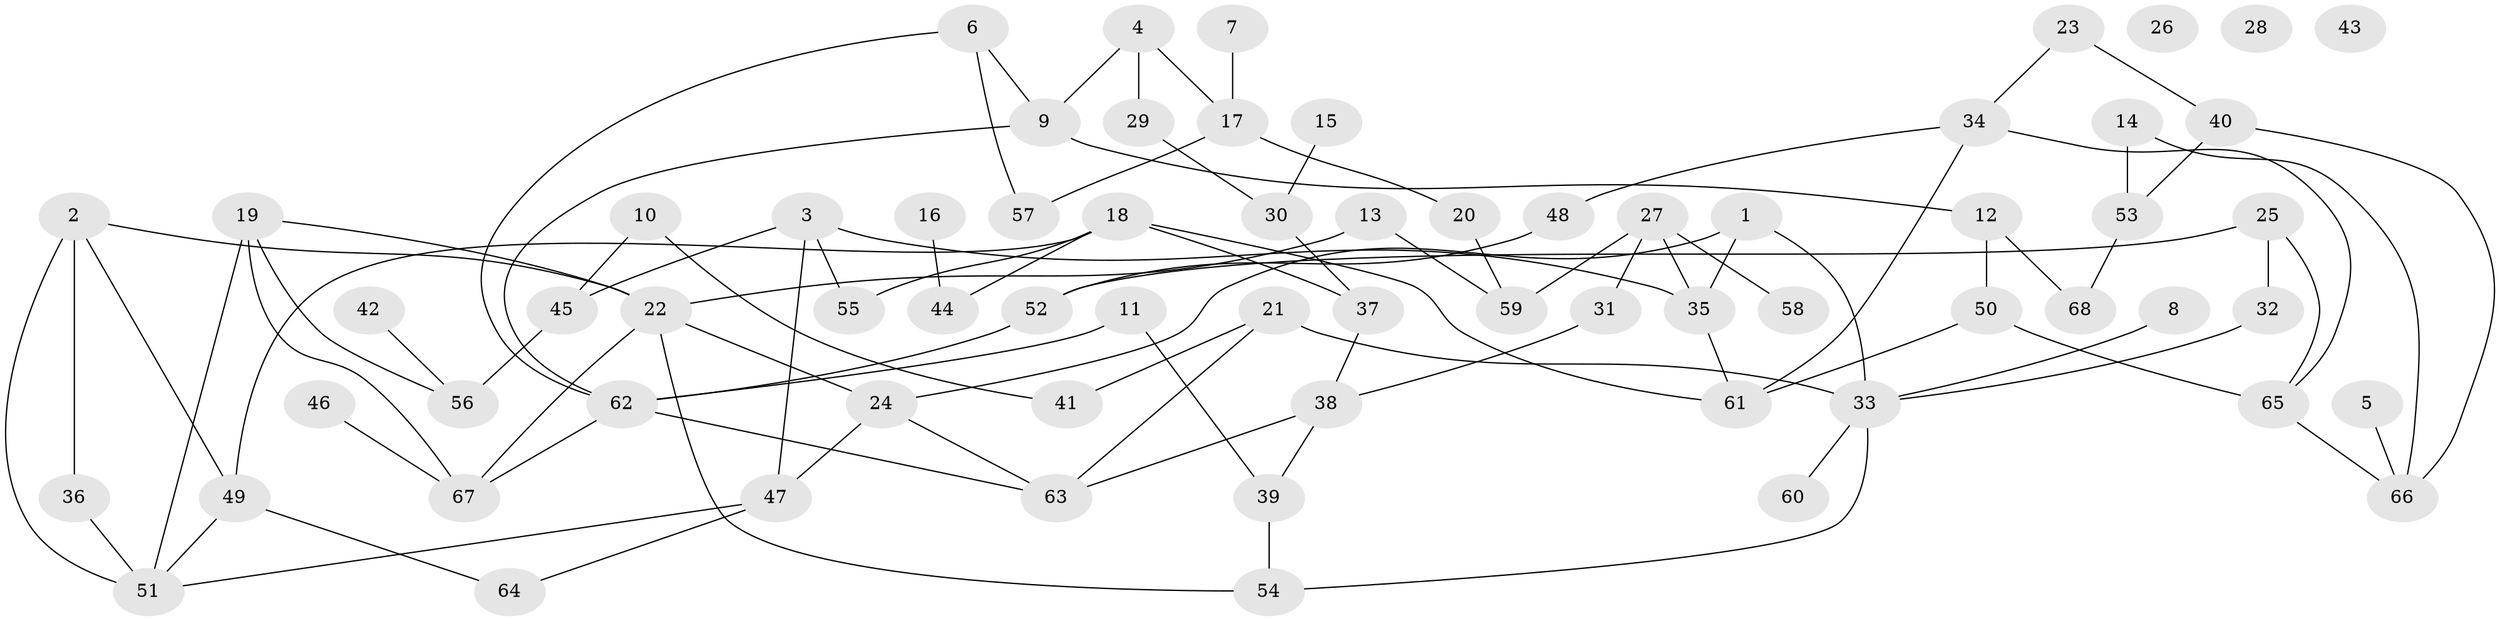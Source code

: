 // Generated by graph-tools (version 1.1) at 2025/33/03/09/25 02:33:48]
// undirected, 68 vertices, 95 edges
graph export_dot {
graph [start="1"]
  node [color=gray90,style=filled];
  1;
  2;
  3;
  4;
  5;
  6;
  7;
  8;
  9;
  10;
  11;
  12;
  13;
  14;
  15;
  16;
  17;
  18;
  19;
  20;
  21;
  22;
  23;
  24;
  25;
  26;
  27;
  28;
  29;
  30;
  31;
  32;
  33;
  34;
  35;
  36;
  37;
  38;
  39;
  40;
  41;
  42;
  43;
  44;
  45;
  46;
  47;
  48;
  49;
  50;
  51;
  52;
  53;
  54;
  55;
  56;
  57;
  58;
  59;
  60;
  61;
  62;
  63;
  64;
  65;
  66;
  67;
  68;
  1 -- 24;
  1 -- 33;
  1 -- 35;
  2 -- 22;
  2 -- 36;
  2 -- 49;
  2 -- 51;
  3 -- 35;
  3 -- 45;
  3 -- 47;
  3 -- 55;
  4 -- 9;
  4 -- 17;
  4 -- 29;
  5 -- 66;
  6 -- 9;
  6 -- 57;
  6 -- 62;
  7 -- 17;
  8 -- 33;
  9 -- 12;
  9 -- 62;
  10 -- 41;
  10 -- 45;
  11 -- 39;
  11 -- 62;
  12 -- 50;
  12 -- 68;
  13 -- 22;
  13 -- 59;
  14 -- 53;
  14 -- 66;
  15 -- 30;
  16 -- 44;
  17 -- 20;
  17 -- 57;
  18 -- 37;
  18 -- 44;
  18 -- 49;
  18 -- 55;
  18 -- 61;
  19 -- 22;
  19 -- 51;
  19 -- 56;
  19 -- 67;
  20 -- 59;
  21 -- 33;
  21 -- 41;
  21 -- 63;
  22 -- 24;
  22 -- 54;
  22 -- 67;
  23 -- 34;
  23 -- 40;
  24 -- 47;
  24 -- 63;
  25 -- 32;
  25 -- 52;
  25 -- 65;
  27 -- 31;
  27 -- 35;
  27 -- 58;
  27 -- 59;
  29 -- 30;
  30 -- 37;
  31 -- 38;
  32 -- 33;
  33 -- 54;
  33 -- 60;
  34 -- 48;
  34 -- 61;
  34 -- 65;
  35 -- 61;
  36 -- 51;
  37 -- 38;
  38 -- 39;
  38 -- 63;
  39 -- 54;
  40 -- 53;
  40 -- 66;
  42 -- 56;
  45 -- 56;
  46 -- 67;
  47 -- 51;
  47 -- 64;
  48 -- 52;
  49 -- 51;
  49 -- 64;
  50 -- 61;
  50 -- 65;
  52 -- 62;
  53 -- 68;
  62 -- 63;
  62 -- 67;
  65 -- 66;
}
